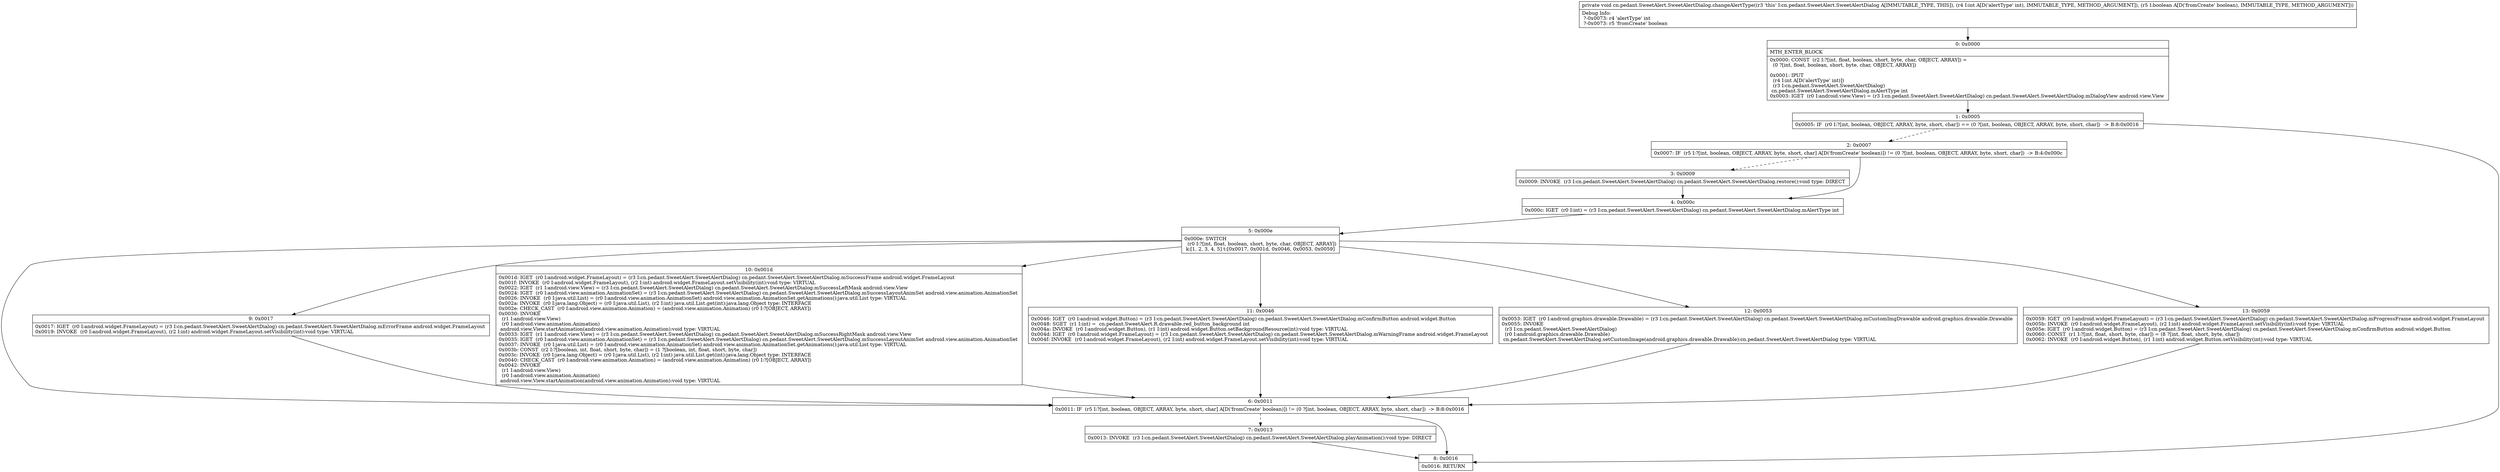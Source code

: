digraph "CFG forcn.pedant.SweetAlert.SweetAlertDialog.changeAlertType(IZ)V" {
Node_0 [shape=record,label="{0\:\ 0x0000|MTH_ENTER_BLOCK\l|0x0000: CONST  (r2 I:?[int, float, boolean, short, byte, char, OBJECT, ARRAY]) = \l  (0 ?[int, float, boolean, short, byte, char, OBJECT, ARRAY])\l \l0x0001: IPUT  \l  (r4 I:int A[D('alertType' int)])\l  (r3 I:cn.pedant.SweetAlert.SweetAlertDialog)\l cn.pedant.SweetAlert.SweetAlertDialog.mAlertType int \l0x0003: IGET  (r0 I:android.view.View) = (r3 I:cn.pedant.SweetAlert.SweetAlertDialog) cn.pedant.SweetAlert.SweetAlertDialog.mDialogView android.view.View \l}"];
Node_1 [shape=record,label="{1\:\ 0x0005|0x0005: IF  (r0 I:?[int, boolean, OBJECT, ARRAY, byte, short, char]) == (0 ?[int, boolean, OBJECT, ARRAY, byte, short, char])  \-\> B:8:0x0016 \l}"];
Node_2 [shape=record,label="{2\:\ 0x0007|0x0007: IF  (r5 I:?[int, boolean, OBJECT, ARRAY, byte, short, char] A[D('fromCreate' boolean)]) != (0 ?[int, boolean, OBJECT, ARRAY, byte, short, char])  \-\> B:4:0x000c \l}"];
Node_3 [shape=record,label="{3\:\ 0x0009|0x0009: INVOKE  (r3 I:cn.pedant.SweetAlert.SweetAlertDialog) cn.pedant.SweetAlert.SweetAlertDialog.restore():void type: DIRECT \l}"];
Node_4 [shape=record,label="{4\:\ 0x000c|0x000c: IGET  (r0 I:int) = (r3 I:cn.pedant.SweetAlert.SweetAlertDialog) cn.pedant.SweetAlert.SweetAlertDialog.mAlertType int \l}"];
Node_5 [shape=record,label="{5\:\ 0x000e|0x000e: SWITCH  \l  (r0 I:?[int, float, boolean, short, byte, char, OBJECT, ARRAY])\l k:[1, 2, 3, 4, 5] t:[0x0017, 0x001d, 0x0046, 0x0053, 0x0059] \l}"];
Node_6 [shape=record,label="{6\:\ 0x0011|0x0011: IF  (r5 I:?[int, boolean, OBJECT, ARRAY, byte, short, char] A[D('fromCreate' boolean)]) != (0 ?[int, boolean, OBJECT, ARRAY, byte, short, char])  \-\> B:8:0x0016 \l}"];
Node_7 [shape=record,label="{7\:\ 0x0013|0x0013: INVOKE  (r3 I:cn.pedant.SweetAlert.SweetAlertDialog) cn.pedant.SweetAlert.SweetAlertDialog.playAnimation():void type: DIRECT \l}"];
Node_8 [shape=record,label="{8\:\ 0x0016|0x0016: RETURN   \l}"];
Node_9 [shape=record,label="{9\:\ 0x0017|0x0017: IGET  (r0 I:android.widget.FrameLayout) = (r3 I:cn.pedant.SweetAlert.SweetAlertDialog) cn.pedant.SweetAlert.SweetAlertDialog.mErrorFrame android.widget.FrameLayout \l0x0019: INVOKE  (r0 I:android.widget.FrameLayout), (r2 I:int) android.widget.FrameLayout.setVisibility(int):void type: VIRTUAL \l}"];
Node_10 [shape=record,label="{10\:\ 0x001d|0x001d: IGET  (r0 I:android.widget.FrameLayout) = (r3 I:cn.pedant.SweetAlert.SweetAlertDialog) cn.pedant.SweetAlert.SweetAlertDialog.mSuccessFrame android.widget.FrameLayout \l0x001f: INVOKE  (r0 I:android.widget.FrameLayout), (r2 I:int) android.widget.FrameLayout.setVisibility(int):void type: VIRTUAL \l0x0022: IGET  (r1 I:android.view.View) = (r3 I:cn.pedant.SweetAlert.SweetAlertDialog) cn.pedant.SweetAlert.SweetAlertDialog.mSuccessLeftMask android.view.View \l0x0024: IGET  (r0 I:android.view.animation.AnimationSet) = (r3 I:cn.pedant.SweetAlert.SweetAlertDialog) cn.pedant.SweetAlert.SweetAlertDialog.mSuccessLayoutAnimSet android.view.animation.AnimationSet \l0x0026: INVOKE  (r0 I:java.util.List) = (r0 I:android.view.animation.AnimationSet) android.view.animation.AnimationSet.getAnimations():java.util.List type: VIRTUAL \l0x002a: INVOKE  (r0 I:java.lang.Object) = (r0 I:java.util.List), (r2 I:int) java.util.List.get(int):java.lang.Object type: INTERFACE \l0x002e: CHECK_CAST  (r0 I:android.view.animation.Animation) = (android.view.animation.Animation) (r0 I:?[OBJECT, ARRAY]) \l0x0030: INVOKE  \l  (r1 I:android.view.View)\l  (r0 I:android.view.animation.Animation)\l android.view.View.startAnimation(android.view.animation.Animation):void type: VIRTUAL \l0x0033: IGET  (r1 I:android.view.View) = (r3 I:cn.pedant.SweetAlert.SweetAlertDialog) cn.pedant.SweetAlert.SweetAlertDialog.mSuccessRightMask android.view.View \l0x0035: IGET  (r0 I:android.view.animation.AnimationSet) = (r3 I:cn.pedant.SweetAlert.SweetAlertDialog) cn.pedant.SweetAlert.SweetAlertDialog.mSuccessLayoutAnimSet android.view.animation.AnimationSet \l0x0037: INVOKE  (r0 I:java.util.List) = (r0 I:android.view.animation.AnimationSet) android.view.animation.AnimationSet.getAnimations():java.util.List type: VIRTUAL \l0x003b: CONST  (r2 I:?[boolean, int, float, short, byte, char]) = (1 ?[boolean, int, float, short, byte, char]) \l0x003c: INVOKE  (r0 I:java.lang.Object) = (r0 I:java.util.List), (r2 I:int) java.util.List.get(int):java.lang.Object type: INTERFACE \l0x0040: CHECK_CAST  (r0 I:android.view.animation.Animation) = (android.view.animation.Animation) (r0 I:?[OBJECT, ARRAY]) \l0x0042: INVOKE  \l  (r1 I:android.view.View)\l  (r0 I:android.view.animation.Animation)\l android.view.View.startAnimation(android.view.animation.Animation):void type: VIRTUAL \l}"];
Node_11 [shape=record,label="{11\:\ 0x0046|0x0046: IGET  (r0 I:android.widget.Button) = (r3 I:cn.pedant.SweetAlert.SweetAlertDialog) cn.pedant.SweetAlert.SweetAlertDialog.mConfirmButton android.widget.Button \l0x0048: SGET  (r1 I:int) =  cn.pedant.SweetAlert.R.drawable.red_button_background int \l0x004a: INVOKE  (r0 I:android.widget.Button), (r1 I:int) android.widget.Button.setBackgroundResource(int):void type: VIRTUAL \l0x004d: IGET  (r0 I:android.widget.FrameLayout) = (r3 I:cn.pedant.SweetAlert.SweetAlertDialog) cn.pedant.SweetAlert.SweetAlertDialog.mWarningFrame android.widget.FrameLayout \l0x004f: INVOKE  (r0 I:android.widget.FrameLayout), (r2 I:int) android.widget.FrameLayout.setVisibility(int):void type: VIRTUAL \l}"];
Node_12 [shape=record,label="{12\:\ 0x0053|0x0053: IGET  (r0 I:android.graphics.drawable.Drawable) = (r3 I:cn.pedant.SweetAlert.SweetAlertDialog) cn.pedant.SweetAlert.SweetAlertDialog.mCustomImgDrawable android.graphics.drawable.Drawable \l0x0055: INVOKE  \l  (r3 I:cn.pedant.SweetAlert.SweetAlertDialog)\l  (r0 I:android.graphics.drawable.Drawable)\l cn.pedant.SweetAlert.SweetAlertDialog.setCustomImage(android.graphics.drawable.Drawable):cn.pedant.SweetAlert.SweetAlertDialog type: VIRTUAL \l}"];
Node_13 [shape=record,label="{13\:\ 0x0059|0x0059: IGET  (r0 I:android.widget.FrameLayout) = (r3 I:cn.pedant.SweetAlert.SweetAlertDialog) cn.pedant.SweetAlert.SweetAlertDialog.mProgressFrame android.widget.FrameLayout \l0x005b: INVOKE  (r0 I:android.widget.FrameLayout), (r2 I:int) android.widget.FrameLayout.setVisibility(int):void type: VIRTUAL \l0x005e: IGET  (r0 I:android.widget.Button) = (r3 I:cn.pedant.SweetAlert.SweetAlertDialog) cn.pedant.SweetAlert.SweetAlertDialog.mConfirmButton android.widget.Button \l0x0060: CONST  (r1 I:?[int, float, short, byte, char]) = (8 ?[int, float, short, byte, char]) \l0x0062: INVOKE  (r0 I:android.widget.Button), (r1 I:int) android.widget.Button.setVisibility(int):void type: VIRTUAL \l}"];
MethodNode[shape=record,label="{private void cn.pedant.SweetAlert.SweetAlertDialog.changeAlertType((r3 'this' I:cn.pedant.SweetAlert.SweetAlertDialog A[IMMUTABLE_TYPE, THIS]), (r4 I:int A[D('alertType' int), IMMUTABLE_TYPE, METHOD_ARGUMENT]), (r5 I:boolean A[D('fromCreate' boolean), IMMUTABLE_TYPE, METHOD_ARGUMENT]))  | Debug Info:\l  ?\-0x0073: r4 'alertType' int\l  ?\-0x0073: r5 'fromCreate' boolean\l}"];
MethodNode -> Node_0;
Node_0 -> Node_1;
Node_1 -> Node_2[style=dashed];
Node_1 -> Node_8;
Node_2 -> Node_3[style=dashed];
Node_2 -> Node_4;
Node_3 -> Node_4;
Node_4 -> Node_5;
Node_5 -> Node_6;
Node_5 -> Node_9;
Node_5 -> Node_10;
Node_5 -> Node_11;
Node_5 -> Node_12;
Node_5 -> Node_13;
Node_6 -> Node_7[style=dashed];
Node_6 -> Node_8;
Node_7 -> Node_8;
Node_9 -> Node_6;
Node_10 -> Node_6;
Node_11 -> Node_6;
Node_12 -> Node_6;
Node_13 -> Node_6;
}

